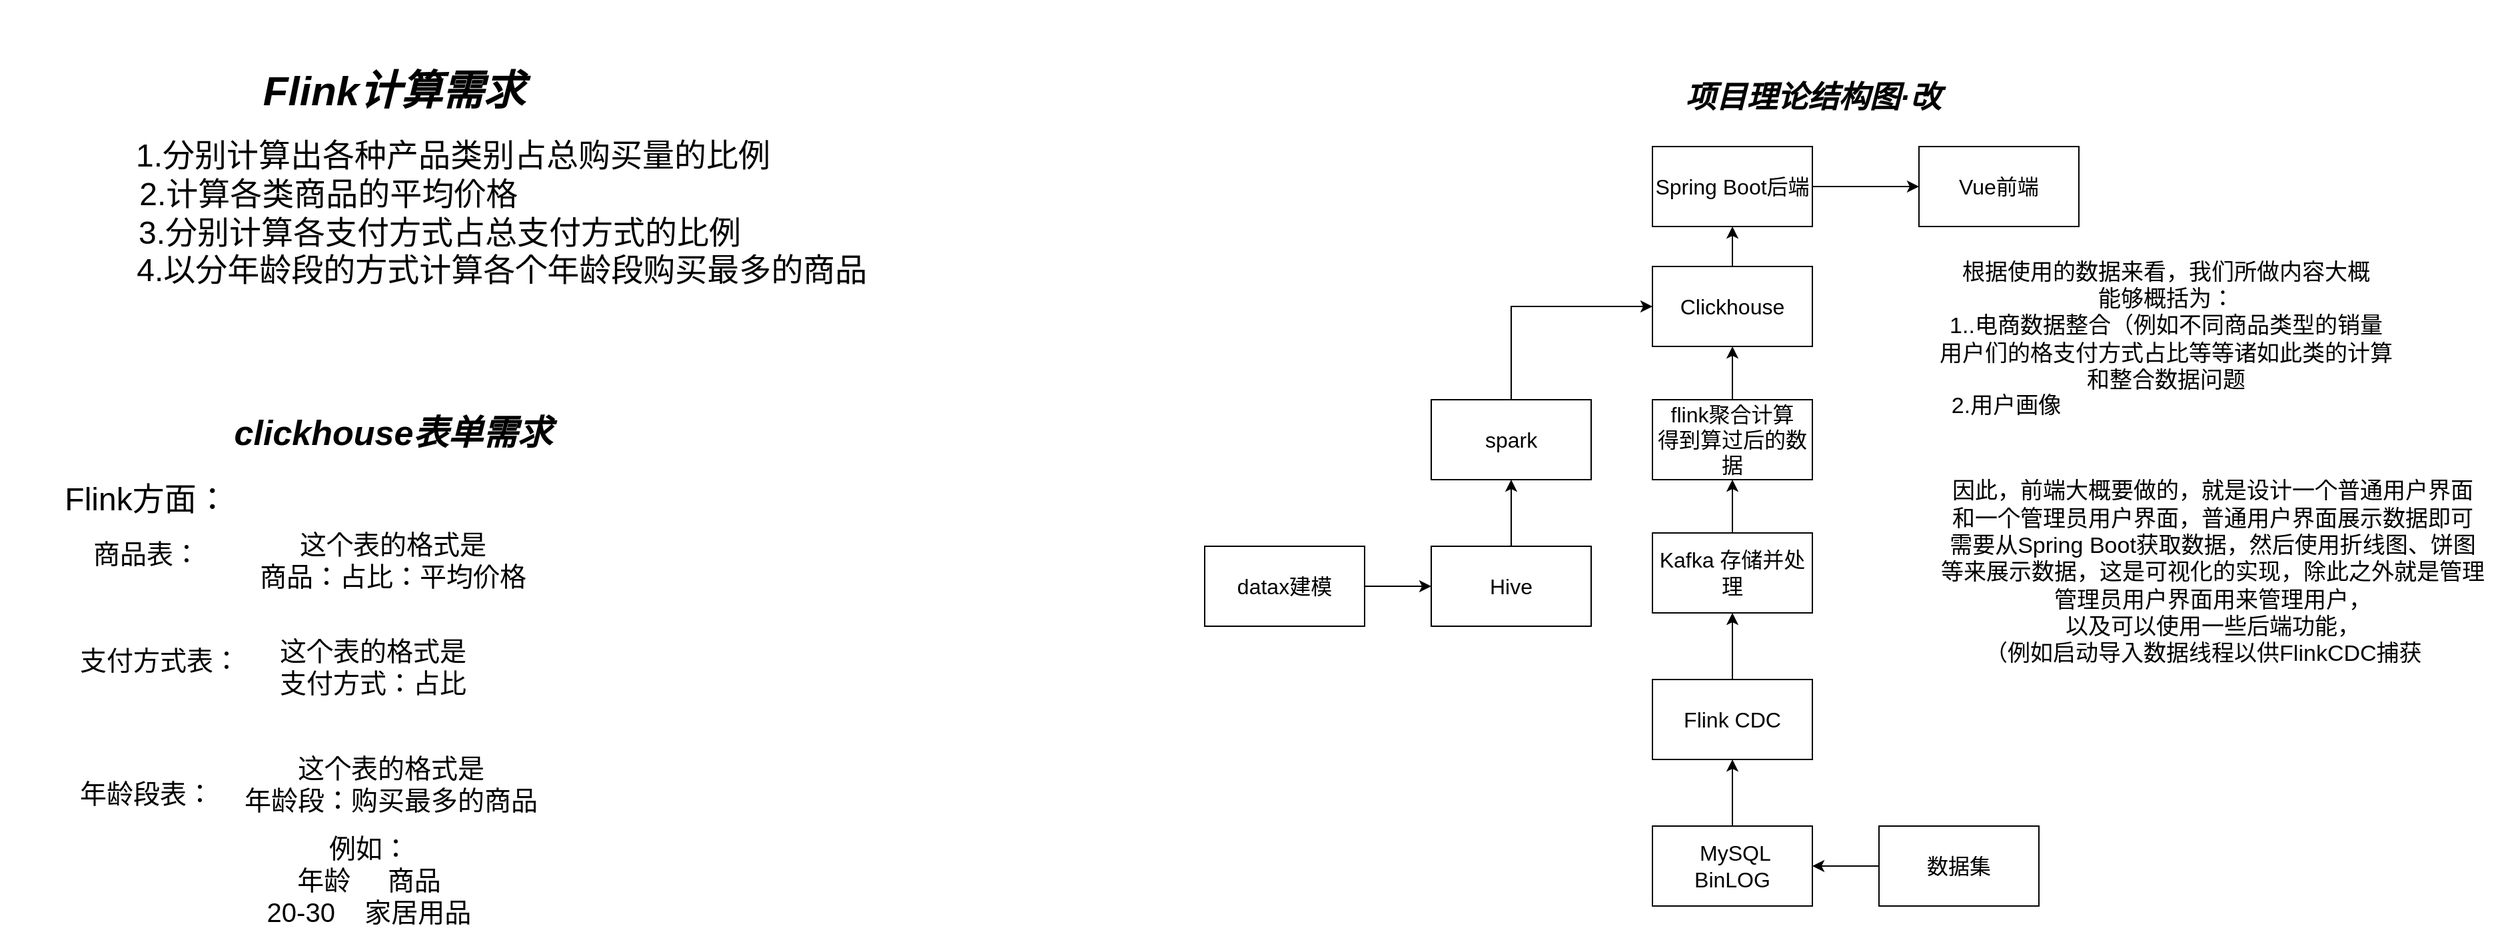 <mxfile version="24.6.3" type="device">
  <diagram name="第 1 页" id="fcB7kKTmAoNsJH2WbETq">
    <mxGraphModel dx="2062" dy="728" grid="1" gridSize="10" guides="1" tooltips="1" connect="1" arrows="1" fold="1" page="1" pageScale="1" pageWidth="827" pageHeight="1169" math="0" shadow="0">
      <root>
        <mxCell id="0" />
        <mxCell id="1" parent="0" />
        <mxCell id="ZqJxCA7C6XU5ctz_oOk9-3" style="edgeStyle=orthogonalEdgeStyle;rounded=0;orthogonalLoop=1;jettySize=auto;html=1;exitX=0.5;exitY=0;exitDx=0;exitDy=0;entryX=0.5;entryY=1;entryDx=0;entryDy=0;fontSize=16;" parent="1" source="ZqJxCA7C6XU5ctz_oOk9-1" target="ZqJxCA7C6XU5ctz_oOk9-2" edge="1">
          <mxGeometry relative="1" as="geometry" />
        </mxCell>
        <mxCell id="ZqJxCA7C6XU5ctz_oOk9-1" value="&amp;nbsp;MySQL BinLOG" style="rounded=0;whiteSpace=wrap;html=1;fontSize=16;" parent="1" vertex="1">
          <mxGeometry x="460" y="650" width="120" height="60" as="geometry" />
        </mxCell>
        <mxCell id="ZqJxCA7C6XU5ctz_oOk9-5" style="edgeStyle=orthogonalEdgeStyle;rounded=0;orthogonalLoop=1;jettySize=auto;html=1;exitX=0.5;exitY=0;exitDx=0;exitDy=0;entryX=0.5;entryY=1;entryDx=0;entryDy=0;fontSize=16;" parent="1" source="ZqJxCA7C6XU5ctz_oOk9-2" target="ZqJxCA7C6XU5ctz_oOk9-4" edge="1">
          <mxGeometry relative="1" as="geometry" />
        </mxCell>
        <mxCell id="ZqJxCA7C6XU5ctz_oOk9-2" value="Flink CDC" style="rounded=0;whiteSpace=wrap;html=1;fontSize=16;" parent="1" vertex="1">
          <mxGeometry x="460" y="540" width="120" height="60" as="geometry" />
        </mxCell>
        <mxCell id="ykjzTQmH_xofyIeEzOZv-2" style="edgeStyle=orthogonalEdgeStyle;rounded=0;orthogonalLoop=1;jettySize=auto;html=1;exitX=0.5;exitY=0;exitDx=0;exitDy=0;fontSize=16;" parent="1" source="ZqJxCA7C6XU5ctz_oOk9-4" target="ykjzTQmH_xofyIeEzOZv-1" edge="1">
          <mxGeometry relative="1" as="geometry" />
        </mxCell>
        <mxCell id="ZqJxCA7C6XU5ctz_oOk9-4" value="Kafka 存储并处理" style="rounded=0;whiteSpace=wrap;html=1;fontSize=16;" parent="1" vertex="1">
          <mxGeometry x="460" y="430" width="120" height="60" as="geometry" />
        </mxCell>
        <mxCell id="ZqJxCA7C6XU5ctz_oOk9-10" style="edgeStyle=orthogonalEdgeStyle;rounded=0;orthogonalLoop=1;jettySize=auto;html=1;exitX=0.5;exitY=0;exitDx=0;exitDy=0;entryX=0.5;entryY=1;entryDx=0;entryDy=0;fontSize=16;" parent="1" source="ZqJxCA7C6XU5ctz_oOk9-6" target="ZqJxCA7C6XU5ctz_oOk9-7" edge="1">
          <mxGeometry relative="1" as="geometry" />
        </mxCell>
        <mxCell id="ZqJxCA7C6XU5ctz_oOk9-6" value="Clickhouse" style="rounded=0;whiteSpace=wrap;html=1;fontSize=16;" parent="1" vertex="1">
          <mxGeometry x="460" y="230" width="120" height="60" as="geometry" />
        </mxCell>
        <mxCell id="ZqJxCA7C6XU5ctz_oOk9-11" style="edgeStyle=orthogonalEdgeStyle;rounded=0;orthogonalLoop=1;jettySize=auto;html=1;exitX=1;exitY=0.5;exitDx=0;exitDy=0;entryX=0;entryY=0.5;entryDx=0;entryDy=0;fontSize=16;" parent="1" source="ZqJxCA7C6XU5ctz_oOk9-7" target="ZqJxCA7C6XU5ctz_oOk9-8" edge="1">
          <mxGeometry relative="1" as="geometry" />
        </mxCell>
        <mxCell id="ZqJxCA7C6XU5ctz_oOk9-7" value="Spring Boot后端" style="rounded=0;whiteSpace=wrap;html=1;fontSize=16;" parent="1" vertex="1">
          <mxGeometry x="460" y="140" width="120" height="60" as="geometry" />
        </mxCell>
        <mxCell id="ZqJxCA7C6XU5ctz_oOk9-8" value="Vue前端" style="rounded=0;whiteSpace=wrap;html=1;fontSize=16;" parent="1" vertex="1">
          <mxGeometry x="660" y="140" width="120" height="60" as="geometry" />
        </mxCell>
        <mxCell id="ykjzTQmH_xofyIeEzOZv-6" style="edgeStyle=orthogonalEdgeStyle;rounded=0;orthogonalLoop=1;jettySize=auto;html=1;exitX=0;exitY=0.5;exitDx=0;exitDy=0;fontSize=16;" parent="1" source="ZqJxCA7C6XU5ctz_oOk9-12" target="ZqJxCA7C6XU5ctz_oOk9-1" edge="1">
          <mxGeometry relative="1" as="geometry" />
        </mxCell>
        <mxCell id="ZqJxCA7C6XU5ctz_oOk9-12" value="数据集" style="rounded=0;whiteSpace=wrap;html=1;fontSize=16;" parent="1" vertex="1">
          <mxGeometry x="630" y="650" width="120" height="60" as="geometry" />
        </mxCell>
        <mxCell id="ZqJxCA7C6XU5ctz_oOk9-18" style="edgeStyle=orthogonalEdgeStyle;rounded=0;orthogonalLoop=1;jettySize=auto;html=1;exitX=0.5;exitY=0;exitDx=0;exitDy=0;entryX=0.5;entryY=1;entryDx=0;entryDy=0;fontSize=16;" parent="1" source="ZqJxCA7C6XU5ctz_oOk9-13" target="ZqJxCA7C6XU5ctz_oOk9-17" edge="1">
          <mxGeometry relative="1" as="geometry" />
        </mxCell>
        <mxCell id="ZqJxCA7C6XU5ctz_oOk9-13" value="Hive" style="rounded=0;whiteSpace=wrap;html=1;fontSize=16;" parent="1" vertex="1">
          <mxGeometry x="294" y="440" width="120" height="60" as="geometry" />
        </mxCell>
        <mxCell id="ZqJxCA7C6XU5ctz_oOk9-15" style="edgeStyle=orthogonalEdgeStyle;rounded=0;orthogonalLoop=1;jettySize=auto;html=1;exitX=1;exitY=0.5;exitDx=0;exitDy=0;entryX=0;entryY=0.5;entryDx=0;entryDy=0;fontSize=16;" parent="1" source="ZqJxCA7C6XU5ctz_oOk9-14" target="ZqJxCA7C6XU5ctz_oOk9-13" edge="1">
          <mxGeometry relative="1" as="geometry" />
        </mxCell>
        <mxCell id="ZqJxCA7C6XU5ctz_oOk9-14" value="datax建模" style="rounded=0;whiteSpace=wrap;html=1;fontSize=16;" parent="1" vertex="1">
          <mxGeometry x="124" y="440" width="120" height="60" as="geometry" />
        </mxCell>
        <mxCell id="ykjzTQmH_xofyIeEzOZv-4" style="edgeStyle=orthogonalEdgeStyle;rounded=0;orthogonalLoop=1;jettySize=auto;html=1;exitX=0.5;exitY=0;exitDx=0;exitDy=0;fontSize=16;" parent="1" source="ZqJxCA7C6XU5ctz_oOk9-17" target="ZqJxCA7C6XU5ctz_oOk9-6" edge="1">
          <mxGeometry relative="1" as="geometry">
            <mxPoint x="354" y="260" as="targetPoint" />
            <Array as="points">
              <mxPoint x="354" y="260" />
            </Array>
          </mxGeometry>
        </mxCell>
        <mxCell id="ZqJxCA7C6XU5ctz_oOk9-17" value="spark" style="rounded=0;whiteSpace=wrap;html=1;fontSize=16;" parent="1" vertex="1">
          <mxGeometry x="294" y="330" width="120" height="60" as="geometry" />
        </mxCell>
        <mxCell id="ykjzTQmH_xofyIeEzOZv-3" style="edgeStyle=orthogonalEdgeStyle;rounded=0;orthogonalLoop=1;jettySize=auto;html=1;exitX=0.5;exitY=0;exitDx=0;exitDy=0;fontSize=16;" parent="1" source="ykjzTQmH_xofyIeEzOZv-1" target="ZqJxCA7C6XU5ctz_oOk9-6" edge="1">
          <mxGeometry relative="1" as="geometry" />
        </mxCell>
        <mxCell id="ykjzTQmH_xofyIeEzOZv-1" value="flink聚合计算&lt;div style=&quot;font-size: 16px;&quot;&gt;得到算过后的数据&lt;/div&gt;" style="rounded=0;whiteSpace=wrap;html=1;fontSize=16;" parent="1" vertex="1">
          <mxGeometry x="460" y="330" width="120" height="60" as="geometry" />
        </mxCell>
        <mxCell id="ykjzTQmH_xofyIeEzOZv-5" value="根据使用的数据来看，我们所做内容大概&lt;div style=&quot;font-size: 17px;&quot;&gt;能够概括为：&lt;/div&gt;&lt;div style=&quot;font-size: 17px;&quot;&gt;1..电商数据整合（例如不同商品类型的销量&lt;/div&gt;&lt;div style=&quot;font-size: 17px;&quot;&gt;用户们的格支付方式占比等等诸如此类的计算&lt;/div&gt;&lt;div style=&quot;font-size: 17px;&quot;&gt;和整合数据问题&lt;/div&gt;" style="text;html=1;align=center;verticalAlign=middle;resizable=0;points=[];autosize=1;strokeColor=none;fillColor=none;fontSize=17;" parent="1" vertex="1">
          <mxGeometry x="665" y="215" width="360" height="120" as="geometry" />
        </mxCell>
        <mxCell id="ykjzTQmH_xofyIeEzOZv-7" value="2.用户画像" style="text;html=1;align=center;verticalAlign=middle;resizable=0;points=[];autosize=1;strokeColor=none;fillColor=none;fontSize=17;" parent="1" vertex="1">
          <mxGeometry x="670" y="320" width="110" height="30" as="geometry" />
        </mxCell>
        <mxCell id="ykjzTQmH_xofyIeEzOZv-8" value="因此，前端大概要做的，就是设计一个普通用户界面&lt;div style=&quot;font-size: 17px;&quot;&gt;和一个管理员用户界面，普通用户界面展示数据即可&lt;/div&gt;&lt;div style=&quot;font-size: 17px;&quot;&gt;需要从Spring Boot获取数据，然后使用折线图、饼图&lt;/div&gt;&lt;div style=&quot;font-size: 17px;&quot;&gt;等来展示数据，这是可视化的实现，除此之外就是管理&lt;/div&gt;&lt;div style=&quot;font-size: 17px;&quot;&gt;&lt;span style=&quot;background-color: initial; font-size: 17px;&quot;&gt;管理员用户界面用来管理用户，&lt;/span&gt;&lt;/div&gt;&lt;div style=&quot;font-size: 17px;&quot;&gt;&lt;span style=&quot;background-color: initial; font-size: 17px;&quot;&gt;以及可以使用一些&lt;/span&gt;&lt;span style=&quot;background-color: initial; font-size: 17px;&quot;&gt;后端&lt;/span&gt;&lt;span style=&quot;background-color: initial; font-size: 17px;&quot;&gt;功能，&lt;/span&gt;&lt;/div&gt;&lt;div style=&quot;font-size: 17px;&quot;&gt;&lt;span style=&quot;background-color: initial; font-size: 17px;&quot;&gt;（例如启动导入数据线程以供FlinkCDC捕获&amp;nbsp; &amp;nbsp;&lt;/span&gt;&lt;/div&gt;" style="text;html=1;align=center;verticalAlign=middle;resizable=0;points=[];autosize=1;strokeColor=none;fillColor=none;fontSize=17;" parent="1" vertex="1">
          <mxGeometry x="665" y="380" width="430" height="160" as="geometry" />
        </mxCell>
        <mxCell id="ykjzTQmH_xofyIeEzOZv-9" value="项目理论结构图·改" style="text;html=1;align=center;verticalAlign=middle;resizable=0;points=[];autosize=1;strokeColor=none;fillColor=none;fontStyle=3;fontSize=23;" parent="1" vertex="1">
          <mxGeometry x="470" y="83" width="220" height="40" as="geometry" />
        </mxCell>
        <mxCell id="OBJDcK79Jw4oP7ivS2ZR-2" value="Flink计算需求" style="text;html=1;align=center;verticalAlign=middle;resizable=0;points=[];autosize=1;strokeColor=none;fillColor=none;strokeWidth=10;fontSize=31;fontStyle=3" parent="1" vertex="1">
          <mxGeometry x="-590" y="73" width="210" height="50" as="geometry" />
        </mxCell>
        <mxCell id="OBJDcK79Jw4oP7ivS2ZR-4" value="&lt;font style=&quot;font-size: 24px;&quot;&gt;1.分别计算出各种产品类别占总购买量的比例&lt;/font&gt;&lt;div style=&quot;font-size: 24px;&quot;&gt;&lt;span style=&quot;background-color: initial;&quot;&gt;&lt;font style=&quot;font-size: 24px;&quot;&gt;2.计算各类商品的平均价格&amp;nbsp; &amp;nbsp; &amp;nbsp; &amp;nbsp; &amp;nbsp; &amp;nbsp; &amp;nbsp; &amp;nbsp; &amp;nbsp; &amp;nbsp; &amp;nbsp; &amp;nbsp; &amp;nbsp; &amp;nbsp;&amp;nbsp;&lt;/font&gt;&lt;/span&gt;&lt;div&gt;&lt;font style=&quot;font-size: 24px;&quot;&gt;3.分别计算各支付方式占总支付方式的比例&amp;nbsp; &amp;nbsp;&lt;/font&gt;&lt;/div&gt;&lt;div style=&quot;&quot;&gt;&lt;font style=&quot;font-size: 24px;&quot;&gt;&amp;nbsp; &amp;nbsp; &amp;nbsp; &amp;nbsp; &amp;nbsp; &amp;nbsp;4.以分年龄段的方式计算各个年龄段购买最&lt;span style=&quot;background-color: initial;&quot;&gt;多&lt;/span&gt;&lt;span style=&quot;background-color: initial;&quot;&gt;的商品&lt;/span&gt;&lt;/font&gt;&lt;/div&gt;&lt;/div&gt;" style="text;html=1;align=center;verticalAlign=middle;whiteSpace=wrap;rounded=0;" parent="1" vertex="1">
          <mxGeometry x="-780" y="30" width="680" height="320" as="geometry" />
        </mxCell>
        <mxCell id="0E4uDfqSzOA6DZ-2agEu-1" value="clickhouse表单需求" style="text;html=1;align=center;verticalAlign=middle;whiteSpace=wrap;rounded=0;labelBackgroundColor=default;fontSize=26;fontStyle=3" vertex="1" parent="1">
          <mxGeometry x="-620" y="320" width="270" height="70" as="geometry" />
        </mxCell>
        <mxCell id="0E4uDfqSzOA6DZ-2agEu-2" value="Flink方面：" style="text;html=1;align=center;verticalAlign=middle;whiteSpace=wrap;rounded=0;fontSize=24;" vertex="1" parent="1">
          <mxGeometry x="-750" y="380" width="160" height="50" as="geometry" />
        </mxCell>
        <mxCell id="0E4uDfqSzOA6DZ-2agEu-3" value="商品表：" style="text;html=1;align=center;verticalAlign=middle;whiteSpace=wrap;rounded=0;fontSize=20;" vertex="1" parent="1">
          <mxGeometry x="-720" y="420" width="100" height="50" as="geometry" />
        </mxCell>
        <mxCell id="0E4uDfqSzOA6DZ-2agEu-4" value="这个表的格式是&lt;div style=&quot;font-size: 20px;&quot;&gt;商品：占比：平均价格&lt;/div&gt;" style="text;html=1;align=center;verticalAlign=middle;whiteSpace=wrap;rounded=0;fontSize=20;" vertex="1" parent="1">
          <mxGeometry x="-640" y="420" width="310" height="60" as="geometry" />
        </mxCell>
        <mxCell id="0E4uDfqSzOA6DZ-2agEu-7" value="支付方式表：" style="text;html=1;align=center;verticalAlign=middle;whiteSpace=wrap;rounded=0;fontSize=20;" vertex="1" parent="1">
          <mxGeometry x="-730" y="500" width="140" height="50" as="geometry" />
        </mxCell>
        <mxCell id="0E4uDfqSzOA6DZ-2agEu-8" value="这个表的格式是&lt;div style=&quot;font-size: 20px;&quot;&gt;支付方式：占比&lt;/div&gt;" style="text;html=1;align=center;verticalAlign=middle;whiteSpace=wrap;rounded=0;fontSize=20;" vertex="1" parent="1">
          <mxGeometry x="-590" y="500" width="180" height="60" as="geometry" />
        </mxCell>
        <mxCell id="0E4uDfqSzOA6DZ-2agEu-9" value="年龄段表：" style="text;html=1;align=center;verticalAlign=middle;whiteSpace=wrap;rounded=0;fontSize=20;" vertex="1" parent="1">
          <mxGeometry x="-725" y="610" width="110" height="30" as="geometry" />
        </mxCell>
        <mxCell id="0E4uDfqSzOA6DZ-2agEu-10" value="这个表的格式是&lt;div style=&quot;font-size: 20px;&quot;&gt;年龄段：购买最多的商品&lt;/div&gt;" style="text;html=1;align=center;verticalAlign=middle;whiteSpace=wrap;rounded=0;fontSize=20;" vertex="1" parent="1">
          <mxGeometry x="-603" y="600" width="233" height="35" as="geometry" />
        </mxCell>
        <mxCell id="0E4uDfqSzOA6DZ-2agEu-11" value="例如：&lt;div style=&quot;font-size: 20px;&quot;&gt;年龄&amp;nbsp; &amp;nbsp; &amp;nbsp;商品&lt;/div&gt;&lt;div style=&quot;font-size: 20px;&quot;&gt;20-30&amp;nbsp; &amp;nbsp; 家居用品&lt;/div&gt;" style="text;html=1;align=center;verticalAlign=middle;whiteSpace=wrap;rounded=0;fontSize=20;" vertex="1" parent="1">
          <mxGeometry x="-603" y="650" width="200" height="80" as="geometry" />
        </mxCell>
      </root>
    </mxGraphModel>
  </diagram>
</mxfile>
